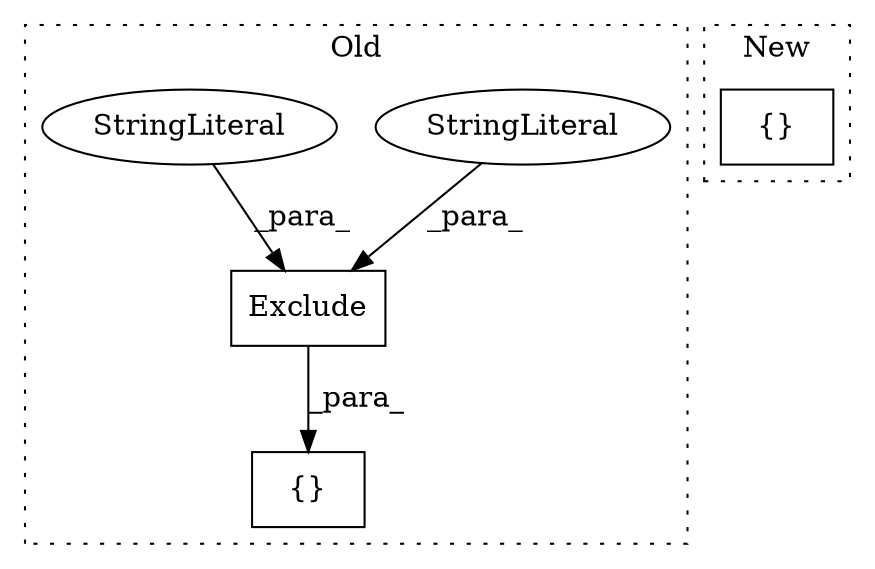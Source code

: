 digraph G {
subgraph cluster0 {
1 [label="Exclude" a="32" s="8383,8423" l="8,1" shape="box"];
3 [label="{}" a="4" s="8302,8486" l="1,1" shape="box"];
4 [label="StringLiteral" a="45" s="8407" l="16" shape="ellipse"];
5 [label="StringLiteral" a="45" s="8391" l="15" shape="ellipse"];
label = "Old";
style="dotted";
}
subgraph cluster1 {
2 [label="{}" a="4" s="8263,8315" l="1,1" shape="box"];
label = "New";
style="dotted";
}
1 -> 3 [label="_para_"];
4 -> 1 [label="_para_"];
5 -> 1 [label="_para_"];
}